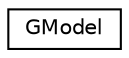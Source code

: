 digraph "圖形化之類別階層"
{
 // LATEX_PDF_SIZE
  edge [fontname="Helvetica",fontsize="10",labelfontname="Helvetica",labelfontsize="10"];
  node [fontname="Helvetica",fontsize="10",shape=record];
  rankdir="LR";
  Node0 [label="GModel",height=0.2,width=0.4,color="black", fillcolor="white", style="filled",URL="$classShapeLib_1_1VShape_1_1GModel.html",tooltip=" "];
}
